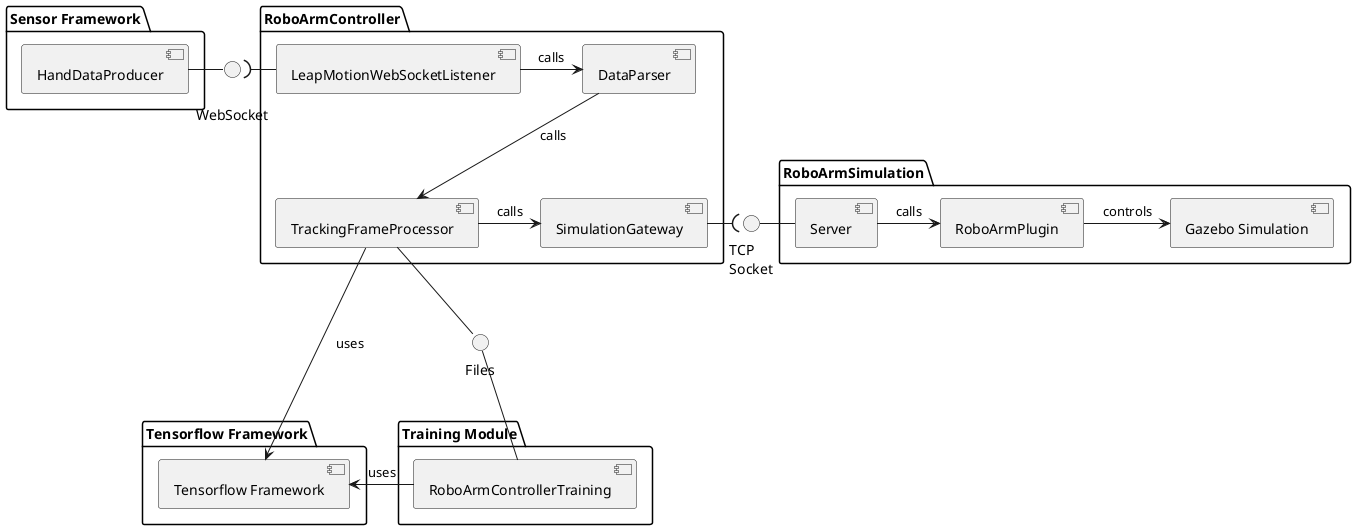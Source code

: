 @startuml

package "Sensor Framework" {
    component "HandDataProducer" as HandDataProducer
}

interface "\nWebSocket" as WebSocketServer
HandDataProducer - WebSocketServer

package "RoboArmController" {
    component "LeapMotionWebSocketListener" as WebSocketClient
    component "DataParser" as DataParser
    component "TrackingFrameProcessor" as TrackingFrameProcessor
    component "SimulationGateway" as SimulationGateway

    WebSocketServer )- WebSocketClient
    WebSocketClient -> DataParser: calls
    DataParser --> TrackingFrameProcessor: calls
    TrackingFrameProcessor -> SimulationGateway: calls
}

interface "TCP\nSocket" as SocketServer
SimulationGateway -( SocketServer

package "Tensorflow Framework" {
    component "Tensorflow Framework" as MLFramework
    TrackingFrameProcessor -> MLFramework: uses

}

package "Training Module" {
    component "RoboArmControllerTraining" as ModelGenerator
    ModelGenerator -> MLFramework: uses
}

interface "Files" as Files

Files -- ModelGenerator
TrackingFrameProcessor -- Files


package RoboArmSimulation {
    component "Server" as InstructionServer
    component "Gazebo Simulation" as Simulation
    component "RoboArmPlugin" as ControllerPlugin

    InstructionServer -> ControllerPlugin: calls
    ControllerPlugin -> Simulation: controls
    SocketServer - InstructionServer
}



@enduml
